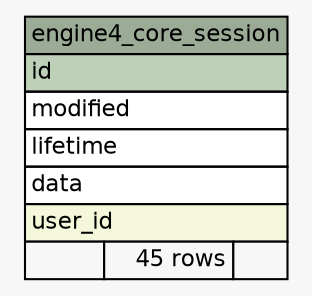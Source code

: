 // dot 2.38.0 on Windows 10 10.0
// SchemaSpy rev 590
digraph "engine4_core_session" {
  graph [
    rankdir="RL"
    bgcolor="#f7f7f7"
    nodesep="0.18"
    ranksep="0.46"
    fontname="Helvetica"
    fontsize="11"
  ];
  node [
    fontname="Helvetica"
    fontsize="11"
    shape="plaintext"
  ];
  edge [
    arrowsize="0.8"
  ];
  "engine4_core_session" [
    label=<
    <TABLE BORDER="0" CELLBORDER="1" CELLSPACING="0" BGCOLOR="#ffffff">
      <TR><TD COLSPAN="3" BGCOLOR="#9bab96" ALIGN="CENTER">engine4_core_session</TD></TR>
      <TR><TD PORT="id" COLSPAN="3" BGCOLOR="#bed1b8" ALIGN="LEFT">id</TD></TR>
      <TR><TD PORT="modified" COLSPAN="3" ALIGN="LEFT">modified</TD></TR>
      <TR><TD PORT="lifetime" COLSPAN="3" ALIGN="LEFT">lifetime</TD></TR>
      <TR><TD PORT="data" COLSPAN="3" ALIGN="LEFT">data</TD></TR>
      <TR><TD PORT="user_id" COLSPAN="3" BGCOLOR="#f4f7da" ALIGN="LEFT">user_id</TD></TR>
      <TR><TD ALIGN="LEFT" BGCOLOR="#f7f7f7">  </TD><TD ALIGN="RIGHT" BGCOLOR="#f7f7f7">45 rows</TD><TD ALIGN="RIGHT" BGCOLOR="#f7f7f7">  </TD></TR>
    </TABLE>>
    URL="tables/engine4_core_session.html"
    tooltip="engine4_core_session"
  ];
}

